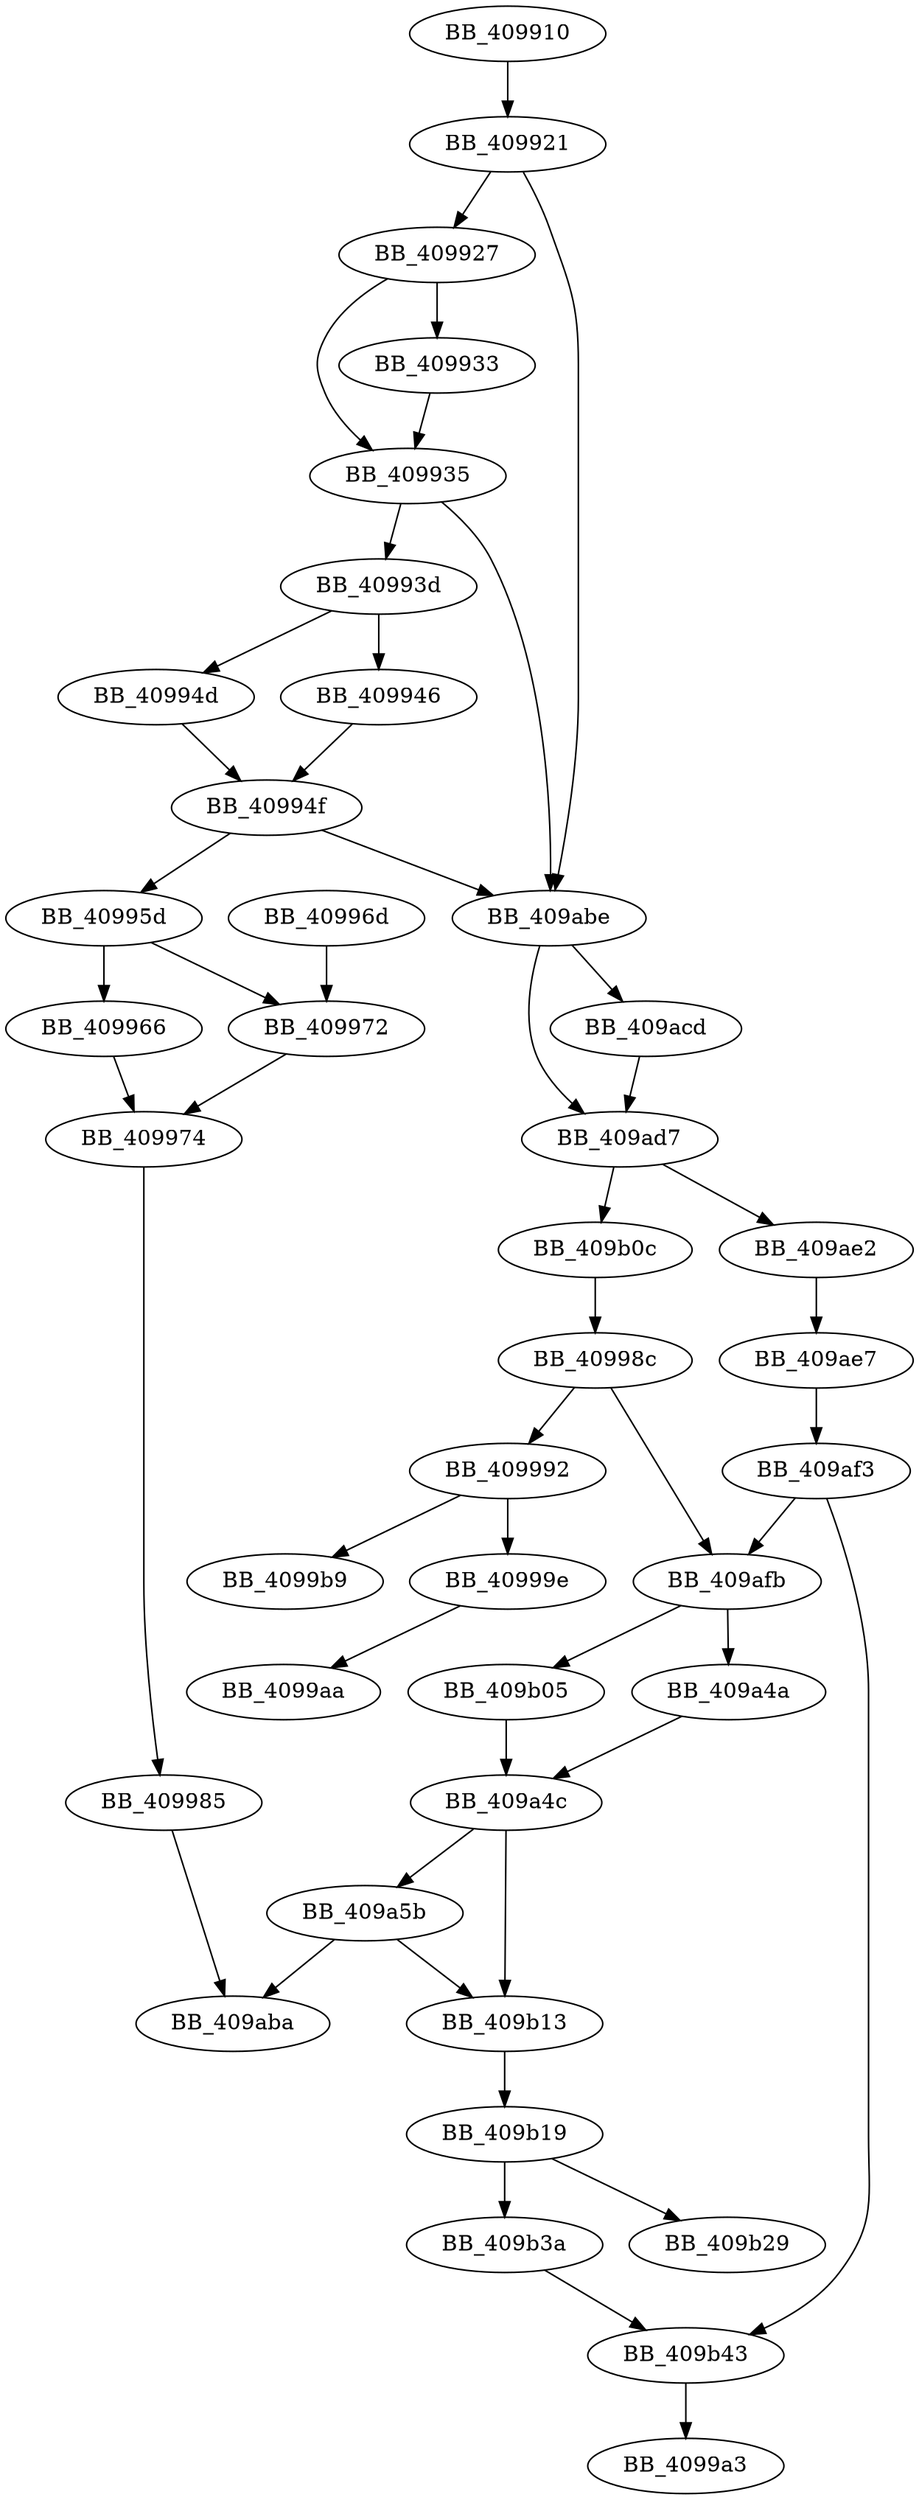DiGraph sub_409910{
BB_409910->BB_409921
BB_409921->BB_409927
BB_409921->BB_409abe
BB_409927->BB_409933
BB_409927->BB_409935
BB_409933->BB_409935
BB_409935->BB_40993d
BB_409935->BB_409abe
BB_40993d->BB_409946
BB_40993d->BB_40994d
BB_409946->BB_40994f
BB_40994d->BB_40994f
BB_40994f->BB_40995d
BB_40994f->BB_409abe
BB_40995d->BB_409966
BB_40995d->BB_409972
BB_409966->BB_409974
BB_40996d->BB_409972
BB_409972->BB_409974
BB_409974->BB_409985
BB_409985->BB_409aba
BB_40998c->BB_409992
BB_40998c->BB_409afb
BB_409992->BB_40999e
BB_409992->BB_4099b9
BB_40999e->BB_4099aa
BB_409a4a->BB_409a4c
BB_409a4c->BB_409a5b
BB_409a4c->BB_409b13
BB_409a5b->BB_409aba
BB_409a5b->BB_409b13
BB_409abe->BB_409acd
BB_409abe->BB_409ad7
BB_409acd->BB_409ad7
BB_409ad7->BB_409ae2
BB_409ad7->BB_409b0c
BB_409ae2->BB_409ae7
BB_409ae7->BB_409af3
BB_409af3->BB_409afb
BB_409af3->BB_409b43
BB_409afb->BB_409a4a
BB_409afb->BB_409b05
BB_409b05->BB_409a4c
BB_409b0c->BB_40998c
BB_409b13->BB_409b19
BB_409b19->BB_409b29
BB_409b19->BB_409b3a
BB_409b3a->BB_409b43
BB_409b43->BB_4099a3
}
